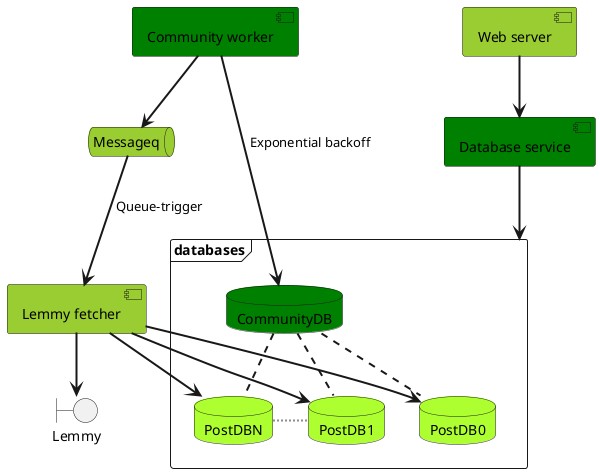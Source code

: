 @startuml Architecture
skinparam sequenceArrowThickness 2
frame databases {
    database "CommunityDB" #green
    database "PostDB0" #GreenYellow
    database "PostDB1" #GreenYellow
    database "PostDBN" #GreenYellow
}
CommunityDB -[dashed]- PostDB0
CommunityDB -[dashed]- PostDB1
CommunityDB -[dashed]- PostDBN
PostDBN ~ PostDB1 

component WebServer as "Web server" #YellowGreen
component LemmyFetcher as "Lemmy fetcher" #YellowGreen
component CommunityWorker as "Community worker" #green
component DatabaseService as "Database service" #green

DatabaseService --> databases

WebServer --> DatabaseService
CommunityWorker --> CommunityDB : Exponential backoff
LemmyFetcher --> PostDB0
LemmyFetcher --> PostDB1
LemmyFetcher --> PostDBN

queue Messageq #YellowGreen
CommunityWorker --> Messageq
Messageq --> LemmyFetcher : Queue-trigger

boundary Lemmy
LemmyFetcher --> Lemmy
@enduml